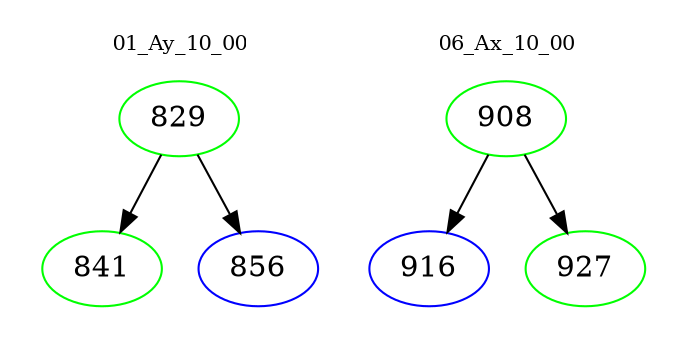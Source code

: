 digraph{
subgraph cluster_0 {
color = white
label = "01_Ay_10_00";
fontsize=10;
T0_829 [label="829", color="green"]
T0_829 -> T0_841 [color="black"]
T0_841 [label="841", color="green"]
T0_829 -> T0_856 [color="black"]
T0_856 [label="856", color="blue"]
}
subgraph cluster_1 {
color = white
label = "06_Ax_10_00";
fontsize=10;
T1_908 [label="908", color="green"]
T1_908 -> T1_916 [color="black"]
T1_916 [label="916", color="blue"]
T1_908 -> T1_927 [color="black"]
T1_927 [label="927", color="green"]
}
}
